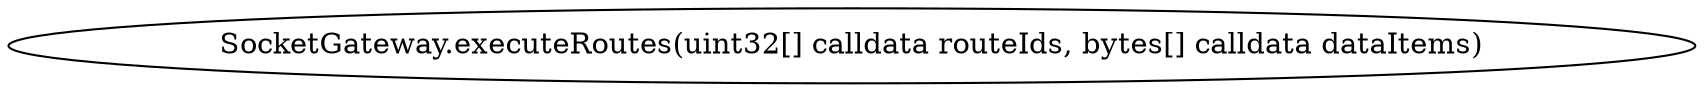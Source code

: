 digraph "" {
	graph [bb="0,0,676.86,36"];
	node [label="\N"];
	"SocketGateway.executeRoutes(uint32[] calldata routeIds, bytes[] calldata dataItems)"	 [height=0.5,
		pos="338.43,18",
		width=9.4008];
}
